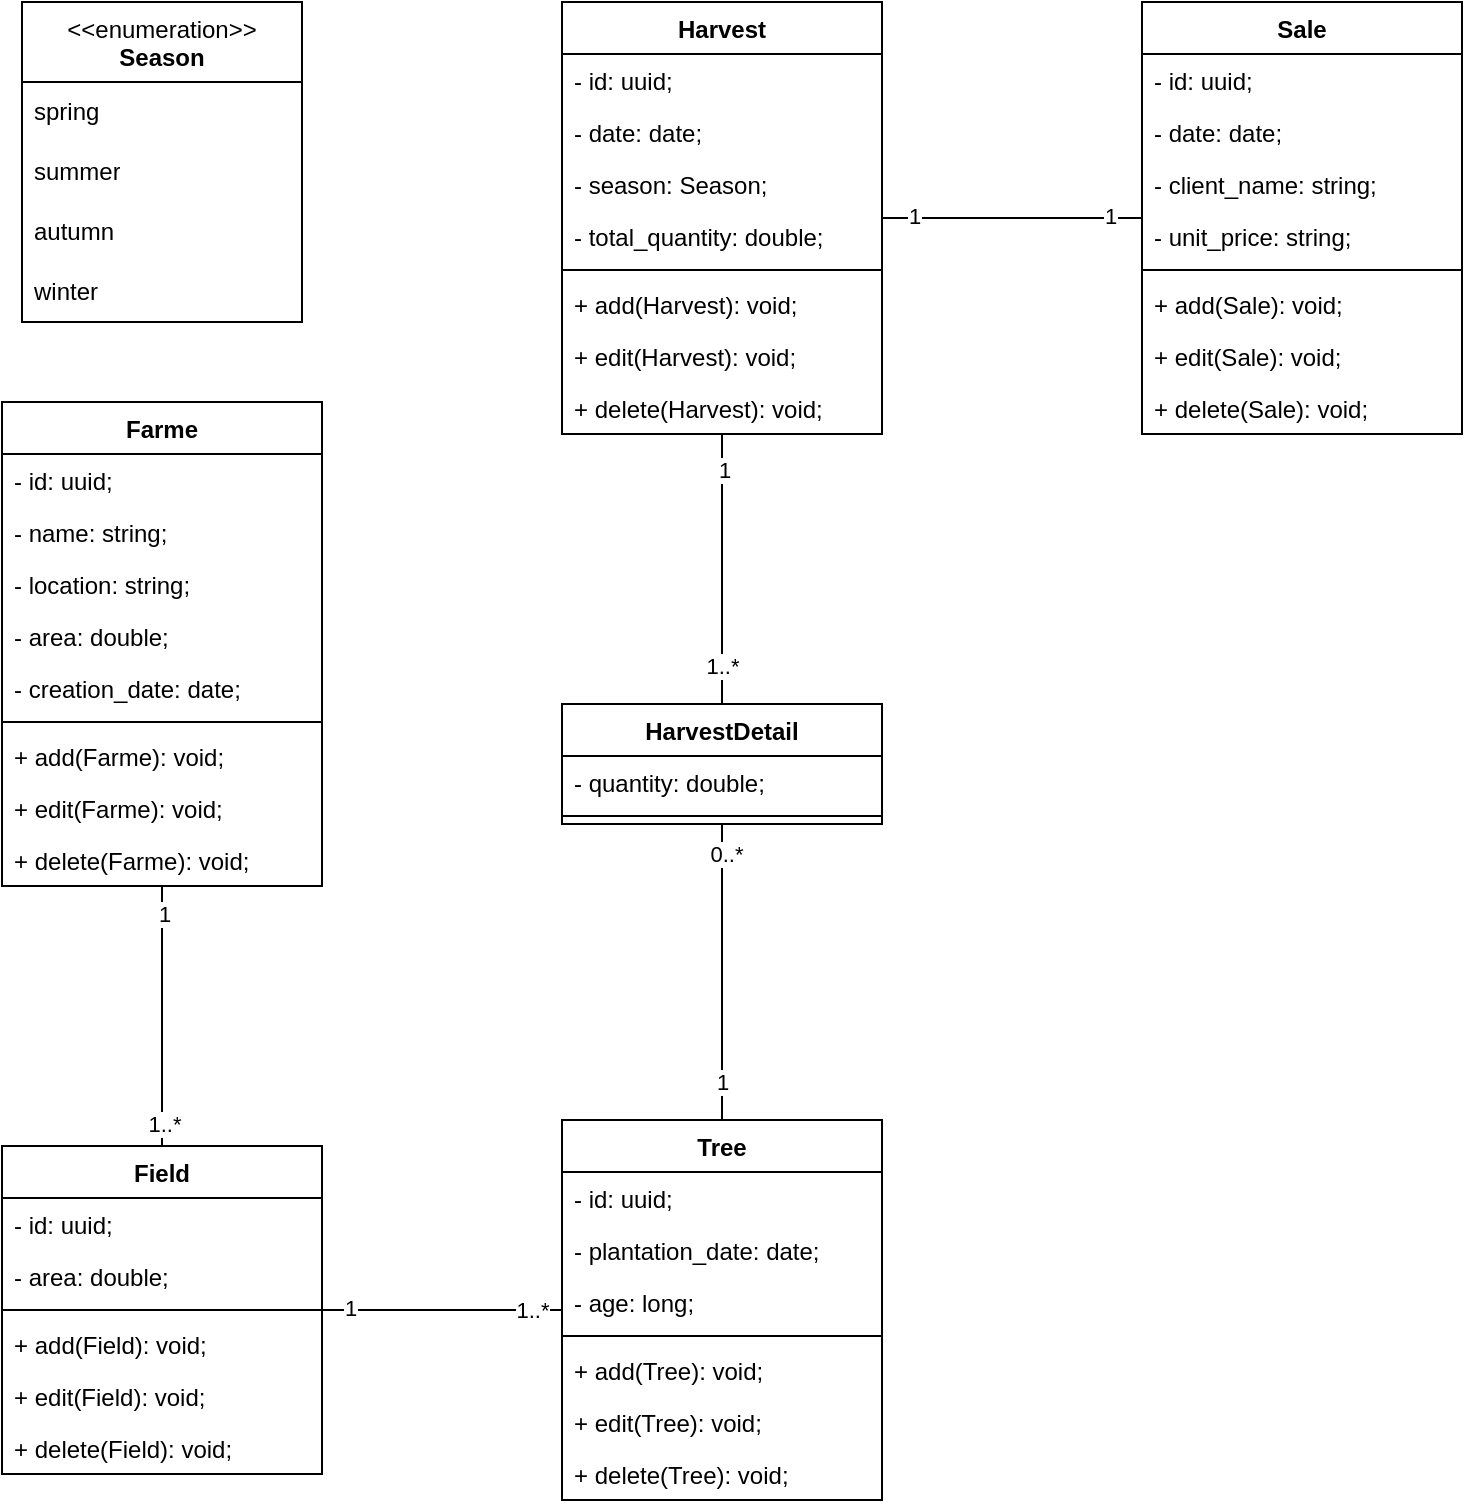 <mxfile version="24.7.17">
  <diagram name="Page-1" id="3L17lnNqwkCH4lo8ERGE">
    <mxGraphModel dx="1167" dy="690" grid="1" gridSize="10" guides="1" tooltips="1" connect="1" arrows="1" fold="1" page="1" pageScale="1" pageWidth="827" pageHeight="1169" math="0" shadow="0">
      <root>
        <mxCell id="0" />
        <mxCell id="1" parent="0" />
        <mxCell id="PyWR3yCvmI_vGXJ7TDoR-25" style="edgeStyle=orthogonalEdgeStyle;rounded=0;orthogonalLoop=1;jettySize=auto;html=1;exitX=0.5;exitY=1;exitDx=0;exitDy=0;entryX=0.5;entryY=0;entryDx=0;entryDy=0;endArrow=none;endFill=0;" edge="1" parent="1" source="PyWR3yCvmI_vGXJ7TDoR-1" target="PyWR3yCvmI_vGXJ7TDoR-5">
          <mxGeometry relative="1" as="geometry" />
        </mxCell>
        <mxCell id="PyWR3yCvmI_vGXJ7TDoR-51" value="1..*" style="edgeLabel;html=1;align=center;verticalAlign=middle;resizable=0;points=[];" vertex="1" connectable="0" parent="PyWR3yCvmI_vGXJ7TDoR-25">
          <mxGeometry x="0.821" y="1" relative="1" as="geometry">
            <mxPoint as="offset" />
          </mxGeometry>
        </mxCell>
        <mxCell id="PyWR3yCvmI_vGXJ7TDoR-52" value="1" style="edgeLabel;html=1;align=center;verticalAlign=middle;resizable=0;points=[];" vertex="1" connectable="0" parent="PyWR3yCvmI_vGXJ7TDoR-25">
          <mxGeometry x="-0.785" y="1" relative="1" as="geometry">
            <mxPoint as="offset" />
          </mxGeometry>
        </mxCell>
        <mxCell id="PyWR3yCvmI_vGXJ7TDoR-1" value="Farme" style="swimlane;fontStyle=1;align=center;verticalAlign=top;childLayout=stackLayout;horizontal=1;startSize=26;horizontalStack=0;resizeParent=1;resizeParentMax=0;resizeLast=0;collapsible=1;marginBottom=0;whiteSpace=wrap;html=1;" vertex="1" parent="1">
          <mxGeometry x="70" y="360" width="160" height="242" as="geometry">
            <mxRectangle x="165" y="290" width="80" height="30" as="alternateBounds" />
          </mxGeometry>
        </mxCell>
        <mxCell id="PyWR3yCvmI_vGXJ7TDoR-2" value="- id: uuid;" style="text;strokeColor=none;fillColor=none;align=left;verticalAlign=top;spacingLeft=4;spacingRight=4;overflow=hidden;rotatable=0;points=[[0,0.5],[1,0.5]];portConstraint=eastwest;whiteSpace=wrap;html=1;" vertex="1" parent="PyWR3yCvmI_vGXJ7TDoR-1">
          <mxGeometry y="26" width="160" height="26" as="geometry" />
        </mxCell>
        <mxCell id="PyWR3yCvmI_vGXJ7TDoR-31" value="- name: string;" style="text;strokeColor=none;fillColor=none;align=left;verticalAlign=top;spacingLeft=4;spacingRight=4;overflow=hidden;rotatable=0;points=[[0,0.5],[1,0.5]];portConstraint=eastwest;whiteSpace=wrap;html=1;" vertex="1" parent="PyWR3yCvmI_vGXJ7TDoR-1">
          <mxGeometry y="52" width="160" height="26" as="geometry" />
        </mxCell>
        <mxCell id="PyWR3yCvmI_vGXJ7TDoR-32" value="- location: string;" style="text;strokeColor=none;fillColor=none;align=left;verticalAlign=top;spacingLeft=4;spacingRight=4;overflow=hidden;rotatable=0;points=[[0,0.5],[1,0.5]];portConstraint=eastwest;whiteSpace=wrap;html=1;" vertex="1" parent="PyWR3yCvmI_vGXJ7TDoR-1">
          <mxGeometry y="78" width="160" height="26" as="geometry" />
        </mxCell>
        <mxCell id="PyWR3yCvmI_vGXJ7TDoR-33" value="- area: double;" style="text;strokeColor=none;fillColor=none;align=left;verticalAlign=top;spacingLeft=4;spacingRight=4;overflow=hidden;rotatable=0;points=[[0,0.5],[1,0.5]];portConstraint=eastwest;whiteSpace=wrap;html=1;" vertex="1" parent="PyWR3yCvmI_vGXJ7TDoR-1">
          <mxGeometry y="104" width="160" height="26" as="geometry" />
        </mxCell>
        <mxCell id="PyWR3yCvmI_vGXJ7TDoR-34" value="- creation_date: date;" style="text;strokeColor=none;fillColor=none;align=left;verticalAlign=top;spacingLeft=4;spacingRight=4;overflow=hidden;rotatable=0;points=[[0,0.5],[1,0.5]];portConstraint=eastwest;whiteSpace=wrap;html=1;" vertex="1" parent="PyWR3yCvmI_vGXJ7TDoR-1">
          <mxGeometry y="130" width="160" height="26" as="geometry" />
        </mxCell>
        <mxCell id="PyWR3yCvmI_vGXJ7TDoR-3" value="" style="line;strokeWidth=1;fillColor=none;align=left;verticalAlign=middle;spacingTop=-1;spacingLeft=3;spacingRight=3;rotatable=0;labelPosition=right;points=[];portConstraint=eastwest;strokeColor=inherit;" vertex="1" parent="PyWR3yCvmI_vGXJ7TDoR-1">
          <mxGeometry y="156" width="160" height="8" as="geometry" />
        </mxCell>
        <mxCell id="PyWR3yCvmI_vGXJ7TDoR-4" value="+ add(Farme): void;" style="text;strokeColor=none;fillColor=none;align=left;verticalAlign=top;spacingLeft=4;spacingRight=4;overflow=hidden;rotatable=0;points=[[0,0.5],[1,0.5]];portConstraint=eastwest;whiteSpace=wrap;html=1;" vertex="1" parent="PyWR3yCvmI_vGXJ7TDoR-1">
          <mxGeometry y="164" width="160" height="26" as="geometry" />
        </mxCell>
        <mxCell id="PyWR3yCvmI_vGXJ7TDoR-61" value="+ edit(Farme): void;" style="text;strokeColor=none;fillColor=none;align=left;verticalAlign=top;spacingLeft=4;spacingRight=4;overflow=hidden;rotatable=0;points=[[0,0.5],[1,0.5]];portConstraint=eastwest;whiteSpace=wrap;html=1;" vertex="1" parent="PyWR3yCvmI_vGXJ7TDoR-1">
          <mxGeometry y="190" width="160" height="26" as="geometry" />
        </mxCell>
        <mxCell id="PyWR3yCvmI_vGXJ7TDoR-62" value="+ delete(Farme): void;" style="text;strokeColor=none;fillColor=none;align=left;verticalAlign=top;spacingLeft=4;spacingRight=4;overflow=hidden;rotatable=0;points=[[0,0.5],[1,0.5]];portConstraint=eastwest;whiteSpace=wrap;html=1;" vertex="1" parent="PyWR3yCvmI_vGXJ7TDoR-1">
          <mxGeometry y="216" width="160" height="26" as="geometry" />
        </mxCell>
        <mxCell id="PyWR3yCvmI_vGXJ7TDoR-5" value="Field" style="swimlane;fontStyle=1;align=center;verticalAlign=top;childLayout=stackLayout;horizontal=1;startSize=26;horizontalStack=0;resizeParent=1;resizeParentMax=0;resizeLast=0;collapsible=1;marginBottom=0;whiteSpace=wrap;html=1;" vertex="1" parent="1">
          <mxGeometry x="70" y="732" width="160" height="164" as="geometry">
            <mxRectangle x="170" y="470" width="70" height="30" as="alternateBounds" />
          </mxGeometry>
        </mxCell>
        <mxCell id="PyWR3yCvmI_vGXJ7TDoR-35" value="- id: uuid;" style="text;strokeColor=none;fillColor=none;align=left;verticalAlign=top;spacingLeft=4;spacingRight=4;overflow=hidden;rotatable=0;points=[[0,0.5],[1,0.5]];portConstraint=eastwest;whiteSpace=wrap;html=1;" vertex="1" parent="PyWR3yCvmI_vGXJ7TDoR-5">
          <mxGeometry y="26" width="160" height="26" as="geometry" />
        </mxCell>
        <mxCell id="PyWR3yCvmI_vGXJ7TDoR-6" value="- area: double;" style="text;strokeColor=none;fillColor=none;align=left;verticalAlign=top;spacingLeft=4;spacingRight=4;overflow=hidden;rotatable=0;points=[[0,0.5],[1,0.5]];portConstraint=eastwest;whiteSpace=wrap;html=1;" vertex="1" parent="PyWR3yCvmI_vGXJ7TDoR-5">
          <mxGeometry y="52" width="160" height="26" as="geometry" />
        </mxCell>
        <mxCell id="PyWR3yCvmI_vGXJ7TDoR-7" value="" style="line;strokeWidth=1;fillColor=none;align=left;verticalAlign=middle;spacingTop=-1;spacingLeft=3;spacingRight=3;rotatable=0;labelPosition=right;points=[];portConstraint=eastwest;strokeColor=inherit;" vertex="1" parent="PyWR3yCvmI_vGXJ7TDoR-5">
          <mxGeometry y="78" width="160" height="8" as="geometry" />
        </mxCell>
        <mxCell id="PyWR3yCvmI_vGXJ7TDoR-71" value="+ add(Field): void;" style="text;strokeColor=none;fillColor=none;align=left;verticalAlign=top;spacingLeft=4;spacingRight=4;overflow=hidden;rotatable=0;points=[[0,0.5],[1,0.5]];portConstraint=eastwest;whiteSpace=wrap;html=1;" vertex="1" parent="PyWR3yCvmI_vGXJ7TDoR-5">
          <mxGeometry y="86" width="160" height="26" as="geometry" />
        </mxCell>
        <mxCell id="PyWR3yCvmI_vGXJ7TDoR-70" value="+ edit(Field): void;" style="text;strokeColor=none;fillColor=none;align=left;verticalAlign=top;spacingLeft=4;spacingRight=4;overflow=hidden;rotatable=0;points=[[0,0.5],[1,0.5]];portConstraint=eastwest;whiteSpace=wrap;html=1;" vertex="1" parent="PyWR3yCvmI_vGXJ7TDoR-5">
          <mxGeometry y="112" width="160" height="26" as="geometry" />
        </mxCell>
        <mxCell id="PyWR3yCvmI_vGXJ7TDoR-69" value="+ delete(Field): void;" style="text;strokeColor=none;fillColor=none;align=left;verticalAlign=top;spacingLeft=4;spacingRight=4;overflow=hidden;rotatable=0;points=[[0,0.5],[1,0.5]];portConstraint=eastwest;whiteSpace=wrap;html=1;" vertex="1" parent="PyWR3yCvmI_vGXJ7TDoR-5">
          <mxGeometry y="138" width="160" height="26" as="geometry" />
        </mxCell>
        <mxCell id="PyWR3yCvmI_vGXJ7TDoR-26" style="edgeStyle=orthogonalEdgeStyle;rounded=0;orthogonalLoop=1;jettySize=auto;html=1;exitX=0;exitY=0.5;exitDx=0;exitDy=0;entryX=1;entryY=0.5;entryDx=0;entryDy=0;endArrow=none;endFill=0;" edge="1" parent="1" source="PyWR3yCvmI_vGXJ7TDoR-9" target="PyWR3yCvmI_vGXJ7TDoR-5">
          <mxGeometry relative="1" as="geometry" />
        </mxCell>
        <mxCell id="PyWR3yCvmI_vGXJ7TDoR-53" value="1" style="edgeLabel;html=1;align=center;verticalAlign=middle;resizable=0;points=[];" vertex="1" connectable="0" parent="PyWR3yCvmI_vGXJ7TDoR-26">
          <mxGeometry x="0.776" y="-1" relative="1" as="geometry">
            <mxPoint as="offset" />
          </mxGeometry>
        </mxCell>
        <mxCell id="PyWR3yCvmI_vGXJ7TDoR-54" value="1..*" style="edgeLabel;html=1;align=center;verticalAlign=middle;resizable=0;points=[];" vertex="1" connectable="0" parent="PyWR3yCvmI_vGXJ7TDoR-26">
          <mxGeometry x="-0.819" relative="1" as="geometry">
            <mxPoint x="-4" as="offset" />
          </mxGeometry>
        </mxCell>
        <mxCell id="PyWR3yCvmI_vGXJ7TDoR-27" style="edgeStyle=orthogonalEdgeStyle;rounded=0;orthogonalLoop=1;jettySize=auto;html=1;exitX=0.5;exitY=0;exitDx=0;exitDy=0;entryX=0.5;entryY=1;entryDx=0;entryDy=0;endArrow=none;endFill=0;" edge="1" parent="1" source="PyWR3yCvmI_vGXJ7TDoR-9" target="PyWR3yCvmI_vGXJ7TDoR-17">
          <mxGeometry relative="1" as="geometry" />
        </mxCell>
        <mxCell id="PyWR3yCvmI_vGXJ7TDoR-55" value="1" style="edgeLabel;html=1;align=center;verticalAlign=middle;resizable=0;points=[];" vertex="1" connectable="0" parent="PyWR3yCvmI_vGXJ7TDoR-27">
          <mxGeometry x="-0.738" relative="1" as="geometry">
            <mxPoint as="offset" />
          </mxGeometry>
        </mxCell>
        <mxCell id="PyWR3yCvmI_vGXJ7TDoR-56" value="0..*" style="edgeLabel;html=1;align=center;verticalAlign=middle;resizable=0;points=[];" vertex="1" connectable="0" parent="PyWR3yCvmI_vGXJ7TDoR-27">
          <mxGeometry x="0.798" y="-2" relative="1" as="geometry">
            <mxPoint as="offset" />
          </mxGeometry>
        </mxCell>
        <mxCell id="PyWR3yCvmI_vGXJ7TDoR-9" value="Tree" style="swimlane;fontStyle=1;align=center;verticalAlign=top;childLayout=stackLayout;horizontal=1;startSize=26;horizontalStack=0;resizeParent=1;resizeParentMax=0;resizeLast=0;collapsible=1;marginBottom=0;whiteSpace=wrap;html=1;" vertex="1" parent="1">
          <mxGeometry x="350" y="719" width="160" height="190" as="geometry">
            <mxRectangle x="400" y="470" width="60" height="30" as="alternateBounds" />
          </mxGeometry>
        </mxCell>
        <mxCell id="PyWR3yCvmI_vGXJ7TDoR-10" value="- id: uuid;" style="text;strokeColor=none;fillColor=none;align=left;verticalAlign=top;spacingLeft=4;spacingRight=4;overflow=hidden;rotatable=0;points=[[0,0.5],[1,0.5]];portConstraint=eastwest;whiteSpace=wrap;html=1;" vertex="1" parent="PyWR3yCvmI_vGXJ7TDoR-9">
          <mxGeometry y="26" width="160" height="26" as="geometry" />
        </mxCell>
        <mxCell id="PyWR3yCvmI_vGXJ7TDoR-36" value="- plantation_date: date;" style="text;strokeColor=none;fillColor=none;align=left;verticalAlign=top;spacingLeft=4;spacingRight=4;overflow=hidden;rotatable=0;points=[[0,0.5],[1,0.5]];portConstraint=eastwest;whiteSpace=wrap;html=1;" vertex="1" parent="PyWR3yCvmI_vGXJ7TDoR-9">
          <mxGeometry y="52" width="160" height="26" as="geometry" />
        </mxCell>
        <mxCell id="PyWR3yCvmI_vGXJ7TDoR-37" value="- age: long;" style="text;strokeColor=none;fillColor=none;align=left;verticalAlign=top;spacingLeft=4;spacingRight=4;overflow=hidden;rotatable=0;points=[[0,0.5],[1,0.5]];portConstraint=eastwest;whiteSpace=wrap;html=1;" vertex="1" parent="PyWR3yCvmI_vGXJ7TDoR-9">
          <mxGeometry y="78" width="160" height="26" as="geometry" />
        </mxCell>
        <mxCell id="PyWR3yCvmI_vGXJ7TDoR-11" value="" style="line;strokeWidth=1;fillColor=none;align=left;verticalAlign=middle;spacingTop=-1;spacingLeft=3;spacingRight=3;rotatable=0;labelPosition=right;points=[];portConstraint=eastwest;strokeColor=inherit;" vertex="1" parent="PyWR3yCvmI_vGXJ7TDoR-9">
          <mxGeometry y="104" width="160" height="8" as="geometry" />
        </mxCell>
        <mxCell id="PyWR3yCvmI_vGXJ7TDoR-74" value="+ add(Tree): void;" style="text;strokeColor=none;fillColor=none;align=left;verticalAlign=top;spacingLeft=4;spacingRight=4;overflow=hidden;rotatable=0;points=[[0,0.5],[1,0.5]];portConstraint=eastwest;whiteSpace=wrap;html=1;" vertex="1" parent="PyWR3yCvmI_vGXJ7TDoR-9">
          <mxGeometry y="112" width="160" height="26" as="geometry" />
        </mxCell>
        <mxCell id="PyWR3yCvmI_vGXJ7TDoR-73" value="+ edit(Tree): void;" style="text;strokeColor=none;fillColor=none;align=left;verticalAlign=top;spacingLeft=4;spacingRight=4;overflow=hidden;rotatable=0;points=[[0,0.5],[1,0.5]];portConstraint=eastwest;whiteSpace=wrap;html=1;" vertex="1" parent="PyWR3yCvmI_vGXJ7TDoR-9">
          <mxGeometry y="138" width="160" height="26" as="geometry" />
        </mxCell>
        <mxCell id="PyWR3yCvmI_vGXJ7TDoR-72" value="+ delete(Tree): void;" style="text;strokeColor=none;fillColor=none;align=left;verticalAlign=top;spacingLeft=4;spacingRight=4;overflow=hidden;rotatable=0;points=[[0,0.5],[1,0.5]];portConstraint=eastwest;whiteSpace=wrap;html=1;" vertex="1" parent="PyWR3yCvmI_vGXJ7TDoR-9">
          <mxGeometry y="164" width="160" height="26" as="geometry" />
        </mxCell>
        <mxCell id="PyWR3yCvmI_vGXJ7TDoR-13" value="Harvest" style="swimlane;fontStyle=1;align=center;verticalAlign=top;childLayout=stackLayout;horizontal=1;startSize=26;horizontalStack=0;resizeParent=1;resizeParentMax=0;resizeLast=0;collapsible=1;marginBottom=0;whiteSpace=wrap;html=1;" vertex="1" parent="1">
          <mxGeometry x="350" y="160" width="160" height="216" as="geometry">
            <mxRectangle x="390" y="170" width="80" height="30" as="alternateBounds" />
          </mxGeometry>
        </mxCell>
        <mxCell id="PyWR3yCvmI_vGXJ7TDoR-14" value="- id: uuid;" style="text;strokeColor=none;fillColor=none;align=left;verticalAlign=top;spacingLeft=4;spacingRight=4;overflow=hidden;rotatable=0;points=[[0,0.5],[1,0.5]];portConstraint=eastwest;whiteSpace=wrap;html=1;" vertex="1" parent="PyWR3yCvmI_vGXJ7TDoR-13">
          <mxGeometry y="26" width="160" height="26" as="geometry" />
        </mxCell>
        <mxCell id="PyWR3yCvmI_vGXJ7TDoR-39" value="- date: date;" style="text;strokeColor=none;fillColor=none;align=left;verticalAlign=top;spacingLeft=4;spacingRight=4;overflow=hidden;rotatable=0;points=[[0,0.5],[1,0.5]];portConstraint=eastwest;whiteSpace=wrap;html=1;" vertex="1" parent="PyWR3yCvmI_vGXJ7TDoR-13">
          <mxGeometry y="52" width="160" height="26" as="geometry" />
        </mxCell>
        <mxCell id="PyWR3yCvmI_vGXJ7TDoR-40" value="- season: Season;" style="text;strokeColor=none;fillColor=none;align=left;verticalAlign=top;spacingLeft=4;spacingRight=4;overflow=hidden;rotatable=0;points=[[0,0.5],[1,0.5]];portConstraint=eastwest;whiteSpace=wrap;html=1;" vertex="1" parent="PyWR3yCvmI_vGXJ7TDoR-13">
          <mxGeometry y="78" width="160" height="26" as="geometry" />
        </mxCell>
        <mxCell id="PyWR3yCvmI_vGXJ7TDoR-38" value="- total_quantity: double;" style="text;strokeColor=none;fillColor=none;align=left;verticalAlign=top;spacingLeft=4;spacingRight=4;overflow=hidden;rotatable=0;points=[[0,0.5],[1,0.5]];portConstraint=eastwest;whiteSpace=wrap;html=1;" vertex="1" parent="PyWR3yCvmI_vGXJ7TDoR-13">
          <mxGeometry y="104" width="160" height="26" as="geometry" />
        </mxCell>
        <mxCell id="PyWR3yCvmI_vGXJ7TDoR-15" value="" style="line;strokeWidth=1;fillColor=none;align=left;verticalAlign=middle;spacingTop=-1;spacingLeft=3;spacingRight=3;rotatable=0;labelPosition=right;points=[];portConstraint=eastwest;strokeColor=inherit;" vertex="1" parent="PyWR3yCvmI_vGXJ7TDoR-13">
          <mxGeometry y="130" width="160" height="8" as="geometry" />
        </mxCell>
        <mxCell id="PyWR3yCvmI_vGXJ7TDoR-63" value="+ add(Harvest): void;" style="text;strokeColor=none;fillColor=none;align=left;verticalAlign=top;spacingLeft=4;spacingRight=4;overflow=hidden;rotatable=0;points=[[0,0.5],[1,0.5]];portConstraint=eastwest;whiteSpace=wrap;html=1;" vertex="1" parent="PyWR3yCvmI_vGXJ7TDoR-13">
          <mxGeometry y="138" width="160" height="26" as="geometry" />
        </mxCell>
        <mxCell id="PyWR3yCvmI_vGXJ7TDoR-64" value="+ edit(Harvest): void;" style="text;strokeColor=none;fillColor=none;align=left;verticalAlign=top;spacingLeft=4;spacingRight=4;overflow=hidden;rotatable=0;points=[[0,0.5],[1,0.5]];portConstraint=eastwest;whiteSpace=wrap;html=1;" vertex="1" parent="PyWR3yCvmI_vGXJ7TDoR-13">
          <mxGeometry y="164" width="160" height="26" as="geometry" />
        </mxCell>
        <mxCell id="PyWR3yCvmI_vGXJ7TDoR-65" value="+ delete(Harvest): void;" style="text;strokeColor=none;fillColor=none;align=left;verticalAlign=top;spacingLeft=4;spacingRight=4;overflow=hidden;rotatable=0;points=[[0,0.5],[1,0.5]];portConstraint=eastwest;whiteSpace=wrap;html=1;" vertex="1" parent="PyWR3yCvmI_vGXJ7TDoR-13">
          <mxGeometry y="190" width="160" height="26" as="geometry" />
        </mxCell>
        <mxCell id="PyWR3yCvmI_vGXJ7TDoR-29" style="edgeStyle=orthogonalEdgeStyle;rounded=0;orthogonalLoop=1;jettySize=auto;html=1;exitX=0.5;exitY=0;exitDx=0;exitDy=0;endArrow=none;endFill=0;" edge="1" parent="1" source="PyWR3yCvmI_vGXJ7TDoR-17" target="PyWR3yCvmI_vGXJ7TDoR-13">
          <mxGeometry relative="1" as="geometry" />
        </mxCell>
        <mxCell id="PyWR3yCvmI_vGXJ7TDoR-57" value="1" style="edgeLabel;html=1;align=center;verticalAlign=middle;resizable=0;points=[];" vertex="1" connectable="0" parent="PyWR3yCvmI_vGXJ7TDoR-29">
          <mxGeometry x="0.731" y="-1" relative="1" as="geometry">
            <mxPoint as="offset" />
          </mxGeometry>
        </mxCell>
        <mxCell id="PyWR3yCvmI_vGXJ7TDoR-58" value="1..*" style="edgeLabel;html=1;align=center;verticalAlign=middle;resizable=0;points=[];" vertex="1" connectable="0" parent="PyWR3yCvmI_vGXJ7TDoR-29">
          <mxGeometry x="-0.71" relative="1" as="geometry">
            <mxPoint as="offset" />
          </mxGeometry>
        </mxCell>
        <mxCell id="PyWR3yCvmI_vGXJ7TDoR-17" value="HarvestDetail" style="swimlane;fontStyle=1;align=center;verticalAlign=top;childLayout=stackLayout;horizontal=1;startSize=26;horizontalStack=0;resizeParent=1;resizeParentMax=0;resizeLast=0;collapsible=1;marginBottom=0;whiteSpace=wrap;html=1;" vertex="1" parent="1">
          <mxGeometry x="350" y="511" width="160" height="60" as="geometry">
            <mxRectangle x="410" y="160" width="110" height="30" as="alternateBounds" />
          </mxGeometry>
        </mxCell>
        <mxCell id="PyWR3yCvmI_vGXJ7TDoR-18" value="- quantity: double;" style="text;strokeColor=none;fillColor=none;align=left;verticalAlign=top;spacingLeft=4;spacingRight=4;overflow=hidden;rotatable=0;points=[[0,0.5],[1,0.5]];portConstraint=eastwest;whiteSpace=wrap;html=1;" vertex="1" parent="PyWR3yCvmI_vGXJ7TDoR-17">
          <mxGeometry y="26" width="160" height="26" as="geometry" />
        </mxCell>
        <mxCell id="PyWR3yCvmI_vGXJ7TDoR-19" value="" style="line;strokeWidth=1;fillColor=none;align=left;verticalAlign=middle;spacingTop=-1;spacingLeft=3;spacingRight=3;rotatable=0;labelPosition=right;points=[];portConstraint=eastwest;strokeColor=inherit;" vertex="1" parent="PyWR3yCvmI_vGXJ7TDoR-17">
          <mxGeometry y="52" width="160" height="8" as="geometry" />
        </mxCell>
        <mxCell id="PyWR3yCvmI_vGXJ7TDoR-30" style="edgeStyle=orthogonalEdgeStyle;rounded=0;orthogonalLoop=1;jettySize=auto;html=1;exitX=0;exitY=0.5;exitDx=0;exitDy=0;entryX=1;entryY=0.5;entryDx=0;entryDy=0;endArrow=none;endFill=0;" edge="1" parent="1" source="PyWR3yCvmI_vGXJ7TDoR-21" target="PyWR3yCvmI_vGXJ7TDoR-13">
          <mxGeometry relative="1" as="geometry" />
        </mxCell>
        <mxCell id="PyWR3yCvmI_vGXJ7TDoR-59" value="1" style="edgeLabel;html=1;align=center;verticalAlign=middle;resizable=0;points=[];" vertex="1" connectable="0" parent="PyWR3yCvmI_vGXJ7TDoR-30">
          <mxGeometry x="0.756" y="-1" relative="1" as="geometry">
            <mxPoint as="offset" />
          </mxGeometry>
        </mxCell>
        <mxCell id="PyWR3yCvmI_vGXJ7TDoR-60" value="1" style="edgeLabel;html=1;align=center;verticalAlign=middle;resizable=0;points=[];" vertex="1" connectable="0" parent="PyWR3yCvmI_vGXJ7TDoR-30">
          <mxGeometry x="-0.75" y="-1" relative="1" as="geometry">
            <mxPoint as="offset" />
          </mxGeometry>
        </mxCell>
        <mxCell id="PyWR3yCvmI_vGXJ7TDoR-21" value="Sale" style="swimlane;fontStyle=1;align=center;verticalAlign=top;childLayout=stackLayout;horizontal=1;startSize=26;horizontalStack=0;resizeParent=1;resizeParentMax=0;resizeLast=0;collapsible=1;marginBottom=0;whiteSpace=wrap;html=1;" vertex="1" parent="1">
          <mxGeometry x="640" y="160" width="160" height="216" as="geometry">
            <mxRectangle x="680" y="227" width="60" height="30" as="alternateBounds" />
          </mxGeometry>
        </mxCell>
        <mxCell id="PyWR3yCvmI_vGXJ7TDoR-22" value="- id: uuid;" style="text;strokeColor=none;fillColor=none;align=left;verticalAlign=top;spacingLeft=4;spacingRight=4;overflow=hidden;rotatable=0;points=[[0,0.5],[1,0.5]];portConstraint=eastwest;whiteSpace=wrap;html=1;" vertex="1" parent="PyWR3yCvmI_vGXJ7TDoR-21">
          <mxGeometry y="26" width="160" height="26" as="geometry" />
        </mxCell>
        <mxCell id="PyWR3yCvmI_vGXJ7TDoR-48" value="- date: date;" style="text;strokeColor=none;fillColor=none;align=left;verticalAlign=top;spacingLeft=4;spacingRight=4;overflow=hidden;rotatable=0;points=[[0,0.5],[1,0.5]];portConstraint=eastwest;whiteSpace=wrap;html=1;" vertex="1" parent="PyWR3yCvmI_vGXJ7TDoR-21">
          <mxGeometry y="52" width="160" height="26" as="geometry" />
        </mxCell>
        <mxCell id="PyWR3yCvmI_vGXJ7TDoR-49" value="- client_name: string;" style="text;strokeColor=none;fillColor=none;align=left;verticalAlign=top;spacingLeft=4;spacingRight=4;overflow=hidden;rotatable=0;points=[[0,0.5],[1,0.5]];portConstraint=eastwest;whiteSpace=wrap;html=1;" vertex="1" parent="PyWR3yCvmI_vGXJ7TDoR-21">
          <mxGeometry y="78" width="160" height="26" as="geometry" />
        </mxCell>
        <mxCell id="PyWR3yCvmI_vGXJ7TDoR-50" value="- unit_price: string;" style="text;strokeColor=none;fillColor=none;align=left;verticalAlign=top;spacingLeft=4;spacingRight=4;overflow=hidden;rotatable=0;points=[[0,0.5],[1,0.5]];portConstraint=eastwest;whiteSpace=wrap;html=1;" vertex="1" parent="PyWR3yCvmI_vGXJ7TDoR-21">
          <mxGeometry y="104" width="160" height="26" as="geometry" />
        </mxCell>
        <mxCell id="PyWR3yCvmI_vGXJ7TDoR-23" value="" style="line;strokeWidth=1;fillColor=none;align=left;verticalAlign=middle;spacingTop=-1;spacingLeft=3;spacingRight=3;rotatable=0;labelPosition=right;points=[];portConstraint=eastwest;strokeColor=inherit;" vertex="1" parent="PyWR3yCvmI_vGXJ7TDoR-21">
          <mxGeometry y="130" width="160" height="8" as="geometry" />
        </mxCell>
        <mxCell id="PyWR3yCvmI_vGXJ7TDoR-66" value="+ add(Sale): void;" style="text;strokeColor=none;fillColor=none;align=left;verticalAlign=top;spacingLeft=4;spacingRight=4;overflow=hidden;rotatable=0;points=[[0,0.5],[1,0.5]];portConstraint=eastwest;whiteSpace=wrap;html=1;" vertex="1" parent="PyWR3yCvmI_vGXJ7TDoR-21">
          <mxGeometry y="138" width="160" height="26" as="geometry" />
        </mxCell>
        <mxCell id="PyWR3yCvmI_vGXJ7TDoR-67" value="+ edit(Sale): void;" style="text;strokeColor=none;fillColor=none;align=left;verticalAlign=top;spacingLeft=4;spacingRight=4;overflow=hidden;rotatable=0;points=[[0,0.5],[1,0.5]];portConstraint=eastwest;whiteSpace=wrap;html=1;" vertex="1" parent="PyWR3yCvmI_vGXJ7TDoR-21">
          <mxGeometry y="164" width="160" height="26" as="geometry" />
        </mxCell>
        <mxCell id="PyWR3yCvmI_vGXJ7TDoR-68" value="+ delete(Sale): void;" style="text;strokeColor=none;fillColor=none;align=left;verticalAlign=top;spacingLeft=4;spacingRight=4;overflow=hidden;rotatable=0;points=[[0,0.5],[1,0.5]];portConstraint=eastwest;whiteSpace=wrap;html=1;" vertex="1" parent="PyWR3yCvmI_vGXJ7TDoR-21">
          <mxGeometry y="190" width="160" height="26" as="geometry" />
        </mxCell>
        <mxCell id="PyWR3yCvmI_vGXJ7TDoR-41" value="&amp;lt;&amp;lt;enumeration&amp;gt;&amp;gt;&lt;br&gt;&lt;b&gt;Season&lt;/b&gt;" style="swimlane;fontStyle=0;align=center;verticalAlign=top;childLayout=stackLayout;horizontal=1;startSize=40;horizontalStack=0;resizeParent=1;resizeParentMax=0;resizeLast=0;collapsible=0;marginBottom=0;html=1;whiteSpace=wrap;" vertex="1" parent="1">
          <mxGeometry x="80" y="160" width="140" height="160" as="geometry" />
        </mxCell>
        <mxCell id="PyWR3yCvmI_vGXJ7TDoR-42" value="spring" style="text;html=1;strokeColor=none;fillColor=none;align=left;verticalAlign=middle;spacingLeft=4;spacingRight=4;overflow=hidden;rotatable=0;points=[[0,0.5],[1,0.5]];portConstraint=eastwest;whiteSpace=wrap;" vertex="1" parent="PyWR3yCvmI_vGXJ7TDoR-41">
          <mxGeometry y="40" width="140" height="30" as="geometry" />
        </mxCell>
        <mxCell id="PyWR3yCvmI_vGXJ7TDoR-43" value="summer" style="text;html=1;strokeColor=none;fillColor=none;align=left;verticalAlign=middle;spacingLeft=4;spacingRight=4;overflow=hidden;rotatable=0;points=[[0,0.5],[1,0.5]];portConstraint=eastwest;whiteSpace=wrap;" vertex="1" parent="PyWR3yCvmI_vGXJ7TDoR-41">
          <mxGeometry y="70" width="140" height="30" as="geometry" />
        </mxCell>
        <mxCell id="PyWR3yCvmI_vGXJ7TDoR-44" value="autumn" style="text;html=1;strokeColor=none;fillColor=none;align=left;verticalAlign=middle;spacingLeft=4;spacingRight=4;overflow=hidden;rotatable=0;points=[[0,0.5],[1,0.5]];portConstraint=eastwest;whiteSpace=wrap;" vertex="1" parent="PyWR3yCvmI_vGXJ7TDoR-41">
          <mxGeometry y="100" width="140" height="30" as="geometry" />
        </mxCell>
        <mxCell id="PyWR3yCvmI_vGXJ7TDoR-45" value="winter" style="text;html=1;strokeColor=none;fillColor=none;align=left;verticalAlign=middle;spacingLeft=4;spacingRight=4;overflow=hidden;rotatable=0;points=[[0,0.5],[1,0.5]];portConstraint=eastwest;whiteSpace=wrap;" vertex="1" parent="PyWR3yCvmI_vGXJ7TDoR-41">
          <mxGeometry y="130" width="140" height="30" as="geometry" />
        </mxCell>
      </root>
    </mxGraphModel>
  </diagram>
</mxfile>
